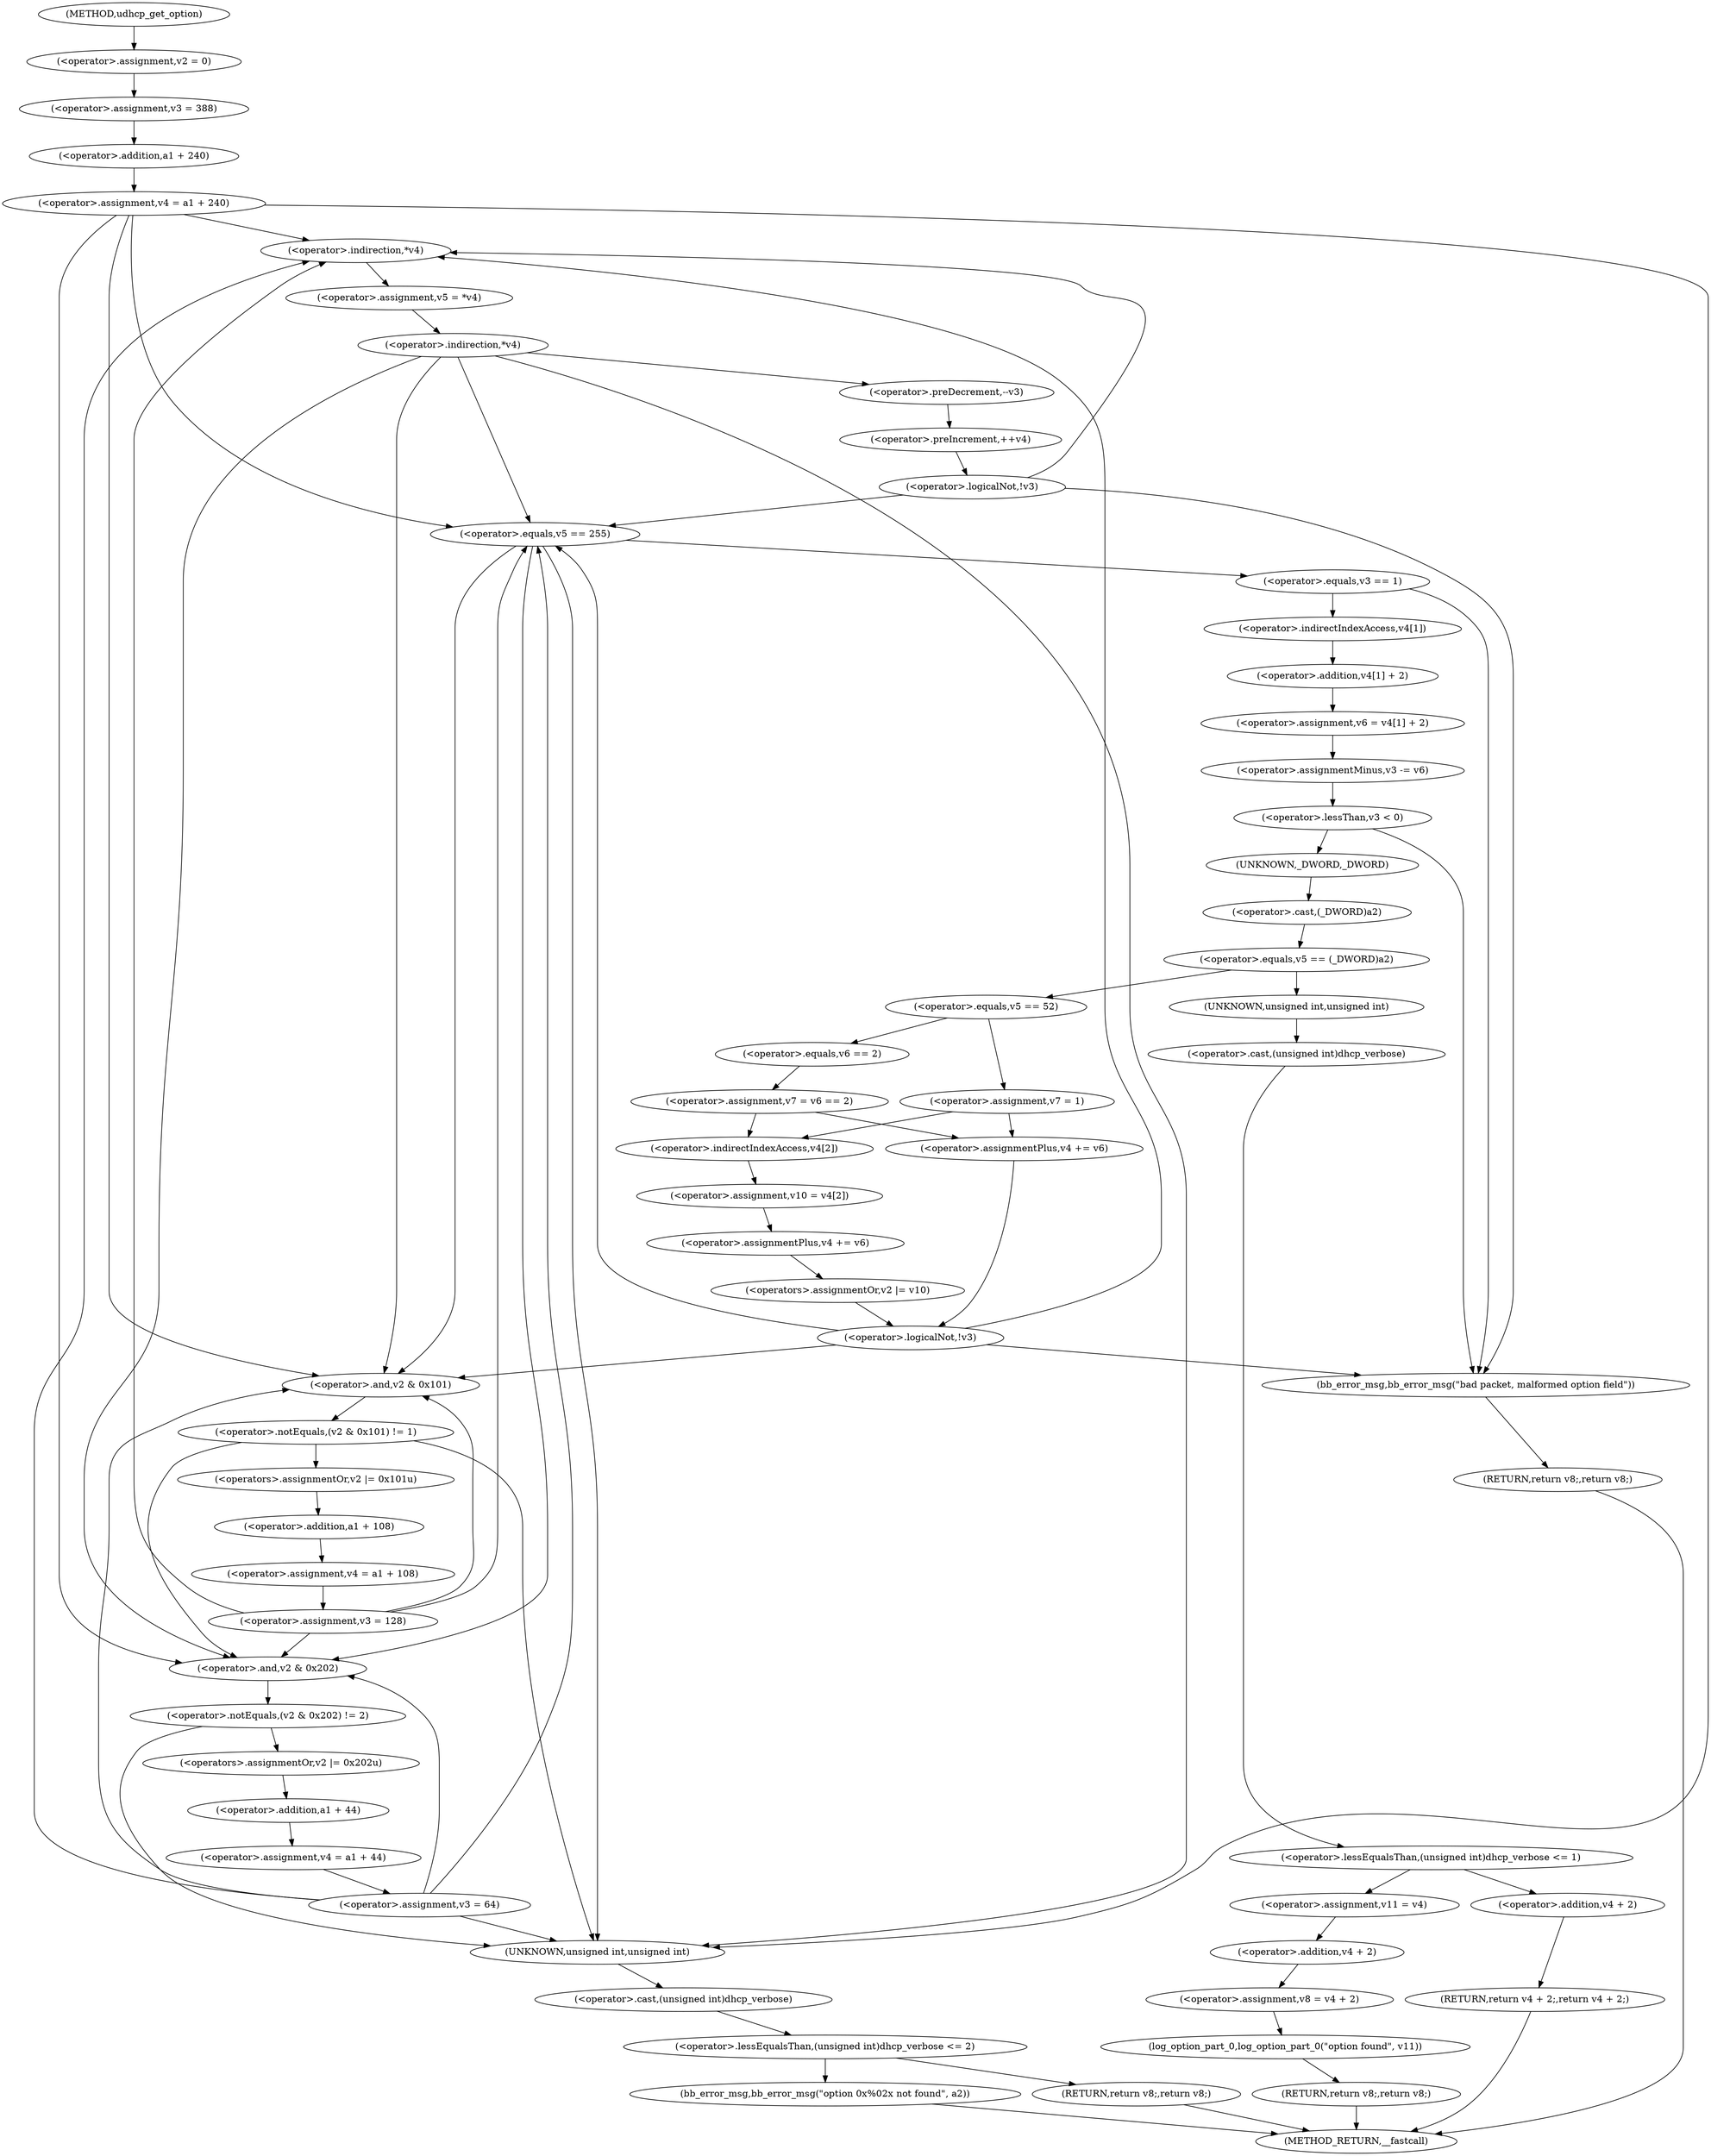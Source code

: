 digraph udhcp_get_option {  
"1000123" [label = "(<operator>.assignment,v2 = 0)" ]
"1000126" [label = "(<operator>.assignment,v3 = 388)" ]
"1000129" [label = "(<operator>.assignment,v4 = a1 + 240)" ]
"1000131" [label = "(<operator>.addition,a1 + 240)" ]
"1000146" [label = "(<operator>.assignment,v5 = *v4)" ]
"1000148" [label = "(<operator>.indirection,*v4)" ]
"1000151" [label = "(<operator>.indirection,*v4)" ]
"1000154" [label = "(<operator>.preDecrement,--v3)" ]
"1000156" [label = "(<operator>.preIncrement,++v4)" ]
"1000159" [label = "(<operator>.logicalNot,!v3)" ]
"1000163" [label = "(<operator>.equals,v5 == 255)" ]
"1000168" [label = "(<operator>.equals,v3 == 1)" ]
"1000172" [label = "(<operator>.assignment,v6 = v4[1] + 2)" ]
"1000174" [label = "(<operator>.addition,v4[1] + 2)" ]
"1000175" [label = "(<operator>.indirectIndexAccess,v4[1])" ]
"1000179" [label = "(<operator>.assignmentMinus,v3 -= v6)" ]
"1000183" [label = "(<operator>.lessThan,v3 < 0)" ]
"1000188" [label = "(<operator>.equals,v5 == (_DWORD)a2)" ]
"1000190" [label = "(<operator>.cast,(_DWORD)a2)" ]
"1000191" [label = "(UNKNOWN,_DWORD,_DWORD)" ]
"1000195" [label = "(<operator>.lessEqualsThan,(unsigned int)dhcp_verbose <= 1)" ]
"1000196" [label = "(<operator>.cast,(unsigned int)dhcp_verbose)" ]
"1000197" [label = "(UNKNOWN,unsigned int,unsigned int)" ]
"1000200" [label = "(RETURN,return v4 + 2;,return v4 + 2;)" ]
"1000201" [label = "(<operator>.addition,v4 + 2)" ]
"1000204" [label = "(<operator>.assignment,v11 = v4)" ]
"1000207" [label = "(<operator>.assignment,v8 = v4 + 2)" ]
"1000209" [label = "(<operator>.addition,v4 + 2)" ]
"1000212" [label = "(log_option_part_0,log_option_part_0(\"option found\", v11))" ]
"1000215" [label = "(RETURN,return v8;,return v8;)" ]
"1000218" [label = "(<operator>.equals,v5 == 52)" ]
"1000221" [label = "(<operator>.assignment,v7 = v6 == 2)" ]
"1000223" [label = "(<operator>.equals,v6 == 2)" ]
"1000227" [label = "(<operator>.assignment,v7 = 1)" ]
"1000233" [label = "(<operator>.assignmentPlus,v4 += v6)" ]
"1000238" [label = "(<operator>.assignment,v10 = v4[2])" ]
"1000240" [label = "(<operator>.indirectIndexAccess,v4[2])" ]
"1000243" [label = "(<operator>.assignmentPlus,v4 += v6)" ]
"1000246" [label = "(<operators>.assignmentOr,v2 |= v10)" ]
"1000250" [label = "(<operator>.logicalNot,!v3)" ]
"1000255" [label = "(bb_error_msg,bb_error_msg(\"bad packet, malformed option field\"))" ]
"1000257" [label = "(RETURN,return v8;,return v8;)" ]
"1000260" [label = "(<operator>.notEquals,(v2 & 0x101) != 1)" ]
"1000261" [label = "(<operator>.and,v2 & 0x101)" ]
"1000266" [label = "(<operators>.assignmentOr,v2 |= 0x101u)" ]
"1000269" [label = "(<operator>.assignment,v4 = a1 + 108)" ]
"1000271" [label = "(<operator>.addition,a1 + 108)" ]
"1000274" [label = "(<operator>.assignment,v3 = 128)" ]
"1000278" [label = "(<operator>.notEquals,(v2 & 0x202) != 2)" ]
"1000279" [label = "(<operator>.and,v2 & 0x202)" ]
"1000284" [label = "(<operators>.assignmentOr,v2 |= 0x202u)" ]
"1000287" [label = "(<operator>.assignment,v4 = a1 + 44)" ]
"1000289" [label = "(<operator>.addition,a1 + 44)" ]
"1000292" [label = "(<operator>.assignment,v3 = 64)" ]
"1000297" [label = "(<operator>.lessEqualsThan,(unsigned int)dhcp_verbose <= 2)" ]
"1000298" [label = "(<operator>.cast,(unsigned int)dhcp_verbose)" ]
"1000299" [label = "(UNKNOWN,unsigned int,unsigned int)" ]
"1000302" [label = "(RETURN,return v8;,return v8;)" ]
"1000304" [label = "(bb_error_msg,bb_error_msg(\"option 0x%02x not found\", a2))" ]
"1000110" [label = "(METHOD,udhcp_get_option)" ]
"1000308" [label = "(METHOD_RETURN,__fastcall)" ]
  "1000123" -> "1000126" 
  "1000126" -> "1000131" 
  "1000129" -> "1000148" 
  "1000129" -> "1000163" 
  "1000129" -> "1000261" 
  "1000129" -> "1000279" 
  "1000129" -> "1000299" 
  "1000131" -> "1000129" 
  "1000146" -> "1000151" 
  "1000148" -> "1000146" 
  "1000151" -> "1000163" 
  "1000151" -> "1000261" 
  "1000151" -> "1000279" 
  "1000151" -> "1000299" 
  "1000151" -> "1000154" 
  "1000154" -> "1000156" 
  "1000156" -> "1000159" 
  "1000159" -> "1000148" 
  "1000159" -> "1000163" 
  "1000159" -> "1000255" 
  "1000163" -> "1000261" 
  "1000163" -> "1000279" 
  "1000163" -> "1000299" 
  "1000163" -> "1000168" 
  "1000168" -> "1000255" 
  "1000168" -> "1000175" 
  "1000172" -> "1000179" 
  "1000174" -> "1000172" 
  "1000175" -> "1000174" 
  "1000179" -> "1000183" 
  "1000183" -> "1000255" 
  "1000183" -> "1000191" 
  "1000188" -> "1000197" 
  "1000188" -> "1000218" 
  "1000190" -> "1000188" 
  "1000191" -> "1000190" 
  "1000195" -> "1000201" 
  "1000195" -> "1000204" 
  "1000196" -> "1000195" 
  "1000197" -> "1000196" 
  "1000200" -> "1000308" 
  "1000201" -> "1000200" 
  "1000204" -> "1000209" 
  "1000207" -> "1000212" 
  "1000209" -> "1000207" 
  "1000212" -> "1000215" 
  "1000215" -> "1000308" 
  "1000218" -> "1000223" 
  "1000218" -> "1000227" 
  "1000221" -> "1000233" 
  "1000221" -> "1000240" 
  "1000223" -> "1000221" 
  "1000227" -> "1000233" 
  "1000227" -> "1000240" 
  "1000233" -> "1000250" 
  "1000238" -> "1000243" 
  "1000240" -> "1000238" 
  "1000243" -> "1000246" 
  "1000246" -> "1000250" 
  "1000250" -> "1000148" 
  "1000250" -> "1000163" 
  "1000250" -> "1000261" 
  "1000250" -> "1000255" 
  "1000255" -> "1000257" 
  "1000257" -> "1000308" 
  "1000260" -> "1000279" 
  "1000260" -> "1000299" 
  "1000260" -> "1000266" 
  "1000261" -> "1000260" 
  "1000266" -> "1000271" 
  "1000269" -> "1000274" 
  "1000271" -> "1000269" 
  "1000274" -> "1000148" 
  "1000274" -> "1000163" 
  "1000274" -> "1000261" 
  "1000274" -> "1000279" 
  "1000278" -> "1000299" 
  "1000278" -> "1000284" 
  "1000279" -> "1000278" 
  "1000284" -> "1000289" 
  "1000287" -> "1000292" 
  "1000289" -> "1000287" 
  "1000292" -> "1000148" 
  "1000292" -> "1000163" 
  "1000292" -> "1000261" 
  "1000292" -> "1000279" 
  "1000292" -> "1000299" 
  "1000297" -> "1000302" 
  "1000297" -> "1000304" 
  "1000298" -> "1000297" 
  "1000299" -> "1000298" 
  "1000302" -> "1000308" 
  "1000304" -> "1000308" 
  "1000110" -> "1000123" 
}
